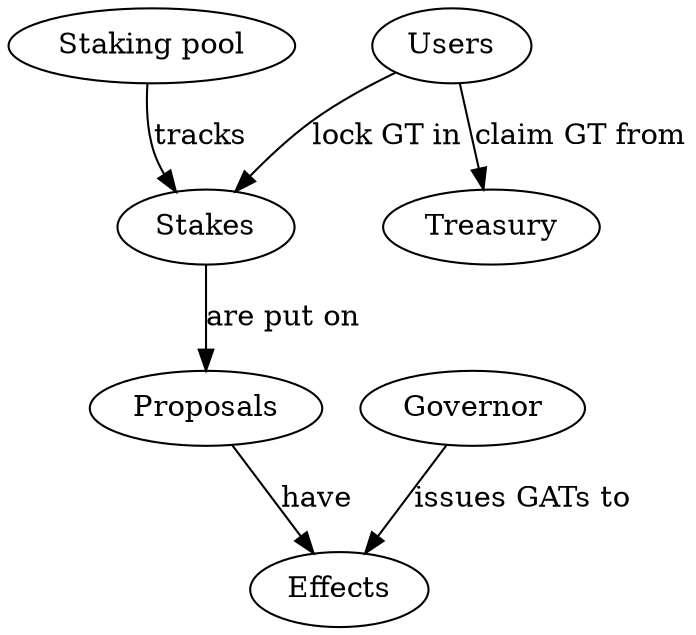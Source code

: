 digraph {
  "Staking pool" -> Stakes [label="tracks"]
  Stakes -> Proposals [label="are put on"]
  Proposals -> Effects [label="have"]
  Governor -> Effects [label="issues GATs to"]
  Users -> Stakes [label="lock GT in"]
  Users -> Treasury [label="claim GT from"]
}
